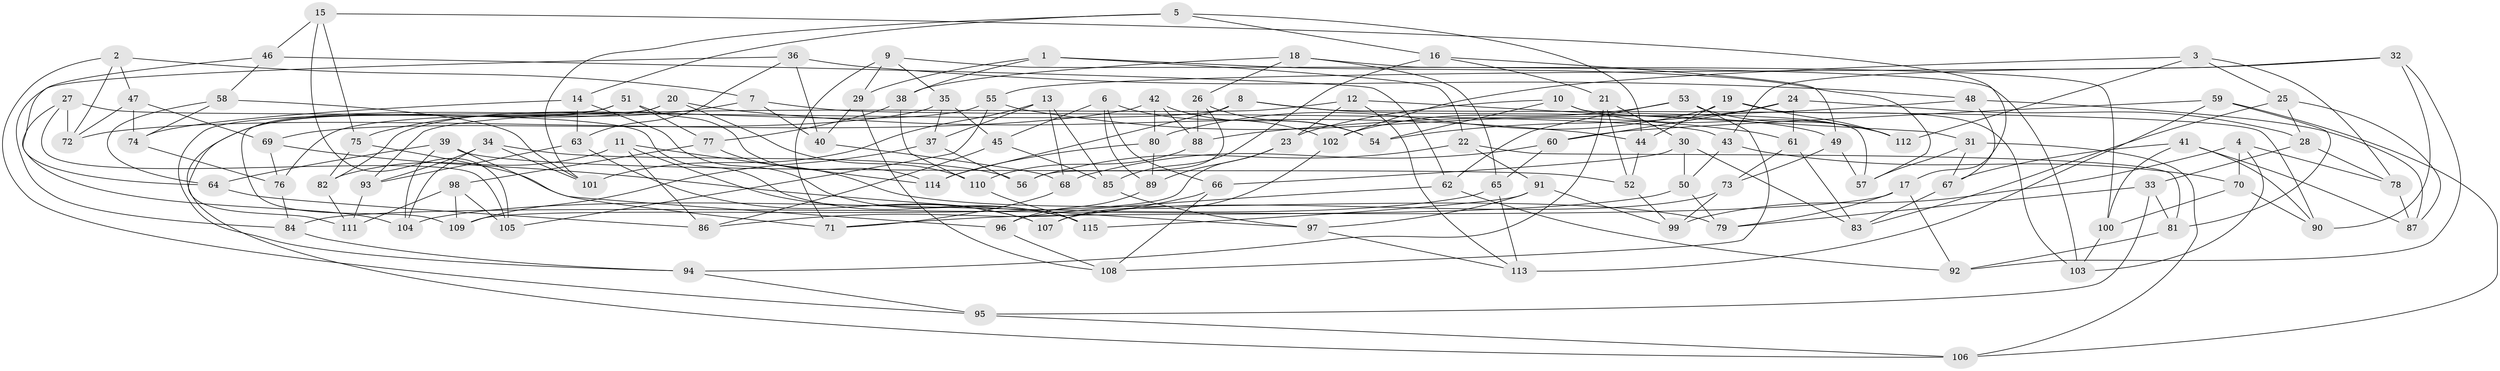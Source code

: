 // Generated by graph-tools (version 1.1) at 2025/16/03/09/25 04:16:30]
// undirected, 115 vertices, 230 edges
graph export_dot {
graph [start="1"]
  node [color=gray90,style=filled];
  1;
  2;
  3;
  4;
  5;
  6;
  7;
  8;
  9;
  10;
  11;
  12;
  13;
  14;
  15;
  16;
  17;
  18;
  19;
  20;
  21;
  22;
  23;
  24;
  25;
  26;
  27;
  28;
  29;
  30;
  31;
  32;
  33;
  34;
  35;
  36;
  37;
  38;
  39;
  40;
  41;
  42;
  43;
  44;
  45;
  46;
  47;
  48;
  49;
  50;
  51;
  52;
  53;
  54;
  55;
  56;
  57;
  58;
  59;
  60;
  61;
  62;
  63;
  64;
  65;
  66;
  67;
  68;
  69;
  70;
  71;
  72;
  73;
  74;
  75;
  76;
  77;
  78;
  79;
  80;
  81;
  82;
  83;
  84;
  85;
  86;
  87;
  88;
  89;
  90;
  91;
  92;
  93;
  94;
  95;
  96;
  97;
  98;
  99;
  100;
  101;
  102;
  103;
  104;
  105;
  106;
  107;
  108;
  109;
  110;
  111;
  112;
  113;
  114;
  115;
  1 -- 57;
  1 -- 29;
  1 -- 38;
  1 -- 22;
  2 -- 7;
  2 -- 95;
  2 -- 72;
  2 -- 47;
  3 -- 25;
  3 -- 78;
  3 -- 112;
  3 -- 102;
  4 -- 103;
  4 -- 70;
  4 -- 99;
  4 -- 78;
  5 -- 14;
  5 -- 101;
  5 -- 44;
  5 -- 16;
  6 -- 45;
  6 -- 89;
  6 -- 102;
  6 -- 66;
  7 -- 40;
  7 -- 75;
  7 -- 43;
  8 -- 49;
  8 -- 76;
  8 -- 114;
  8 -- 90;
  9 -- 103;
  9 -- 35;
  9 -- 71;
  9 -- 29;
  10 -- 54;
  10 -- 57;
  10 -- 23;
  10 -- 112;
  11 -- 86;
  11 -- 114;
  11 -- 82;
  11 -- 107;
  12 -- 23;
  12 -- 31;
  12 -- 93;
  12 -- 113;
  13 -- 37;
  13 -- 101;
  13 -- 85;
  13 -- 68;
  14 -- 63;
  14 -- 74;
  14 -- 115;
  15 -- 46;
  15 -- 75;
  15 -- 17;
  15 -- 105;
  16 -- 49;
  16 -- 85;
  16 -- 21;
  17 -- 92;
  17 -- 84;
  17 -- 79;
  18 -- 26;
  18 -- 100;
  18 -- 38;
  18 -- 65;
  19 -- 80;
  19 -- 103;
  19 -- 44;
  19 -- 112;
  20 -- 110;
  20 -- 109;
  20 -- 44;
  20 -- 106;
  21 -- 52;
  21 -- 94;
  21 -- 30;
  22 -- 91;
  22 -- 56;
  22 -- 81;
  23 -- 109;
  23 -- 89;
  24 -- 54;
  24 -- 61;
  24 -- 60;
  24 -- 28;
  25 -- 87;
  25 -- 28;
  25 -- 83;
  26 -- 88;
  26 -- 56;
  26 -- 54;
  27 -- 115;
  27 -- 72;
  27 -- 104;
  27 -- 105;
  28 -- 33;
  28 -- 78;
  29 -- 40;
  29 -- 108;
  30 -- 83;
  30 -- 66;
  30 -- 50;
  31 -- 106;
  31 -- 57;
  31 -- 67;
  32 -- 43;
  32 -- 55;
  32 -- 90;
  32 -- 92;
  33 -- 95;
  33 -- 81;
  33 -- 79;
  34 -- 93;
  34 -- 101;
  34 -- 104;
  34 -- 56;
  35 -- 45;
  35 -- 69;
  35 -- 37;
  36 -- 48;
  36 -- 84;
  36 -- 63;
  36 -- 40;
  37 -- 56;
  37 -- 109;
  38 -- 77;
  38 -- 110;
  39 -- 104;
  39 -- 64;
  39 -- 52;
  39 -- 71;
  40 -- 68;
  41 -- 90;
  41 -- 100;
  41 -- 87;
  41 -- 67;
  42 -- 72;
  42 -- 88;
  42 -- 80;
  42 -- 54;
  43 -- 50;
  43 -- 70;
  44 -- 52;
  45 -- 85;
  45 -- 86;
  46 -- 64;
  46 -- 62;
  46 -- 58;
  47 -- 69;
  47 -- 74;
  47 -- 72;
  48 -- 67;
  48 -- 88;
  48 -- 87;
  49 -- 73;
  49 -- 57;
  50 -- 71;
  50 -- 79;
  51 -- 77;
  51 -- 114;
  51 -- 111;
  51 -- 94;
  52 -- 99;
  53 -- 112;
  53 -- 108;
  53 -- 102;
  53 -- 62;
  55 -- 82;
  55 -- 105;
  55 -- 61;
  58 -- 64;
  58 -- 74;
  58 -- 101;
  59 -- 106;
  59 -- 60;
  59 -- 113;
  59 -- 81;
  60 -- 68;
  60 -- 65;
  61 -- 83;
  61 -- 73;
  62 -- 96;
  62 -- 92;
  63 -- 93;
  63 -- 107;
  64 -- 86;
  65 -- 104;
  65 -- 113;
  66 -- 108;
  66 -- 86;
  67 -- 83;
  68 -- 71;
  69 -- 76;
  69 -- 97;
  70 -- 100;
  70 -- 90;
  73 -- 99;
  73 -- 107;
  74 -- 76;
  75 -- 82;
  75 -- 96;
  76 -- 84;
  77 -- 79;
  77 -- 98;
  78 -- 87;
  80 -- 114;
  80 -- 89;
  81 -- 92;
  82 -- 111;
  84 -- 94;
  85 -- 97;
  88 -- 110;
  89 -- 96;
  91 -- 99;
  91 -- 97;
  91 -- 115;
  93 -- 111;
  94 -- 95;
  95 -- 106;
  96 -- 108;
  97 -- 113;
  98 -- 105;
  98 -- 109;
  98 -- 111;
  100 -- 103;
  102 -- 107;
  110 -- 115;
}
